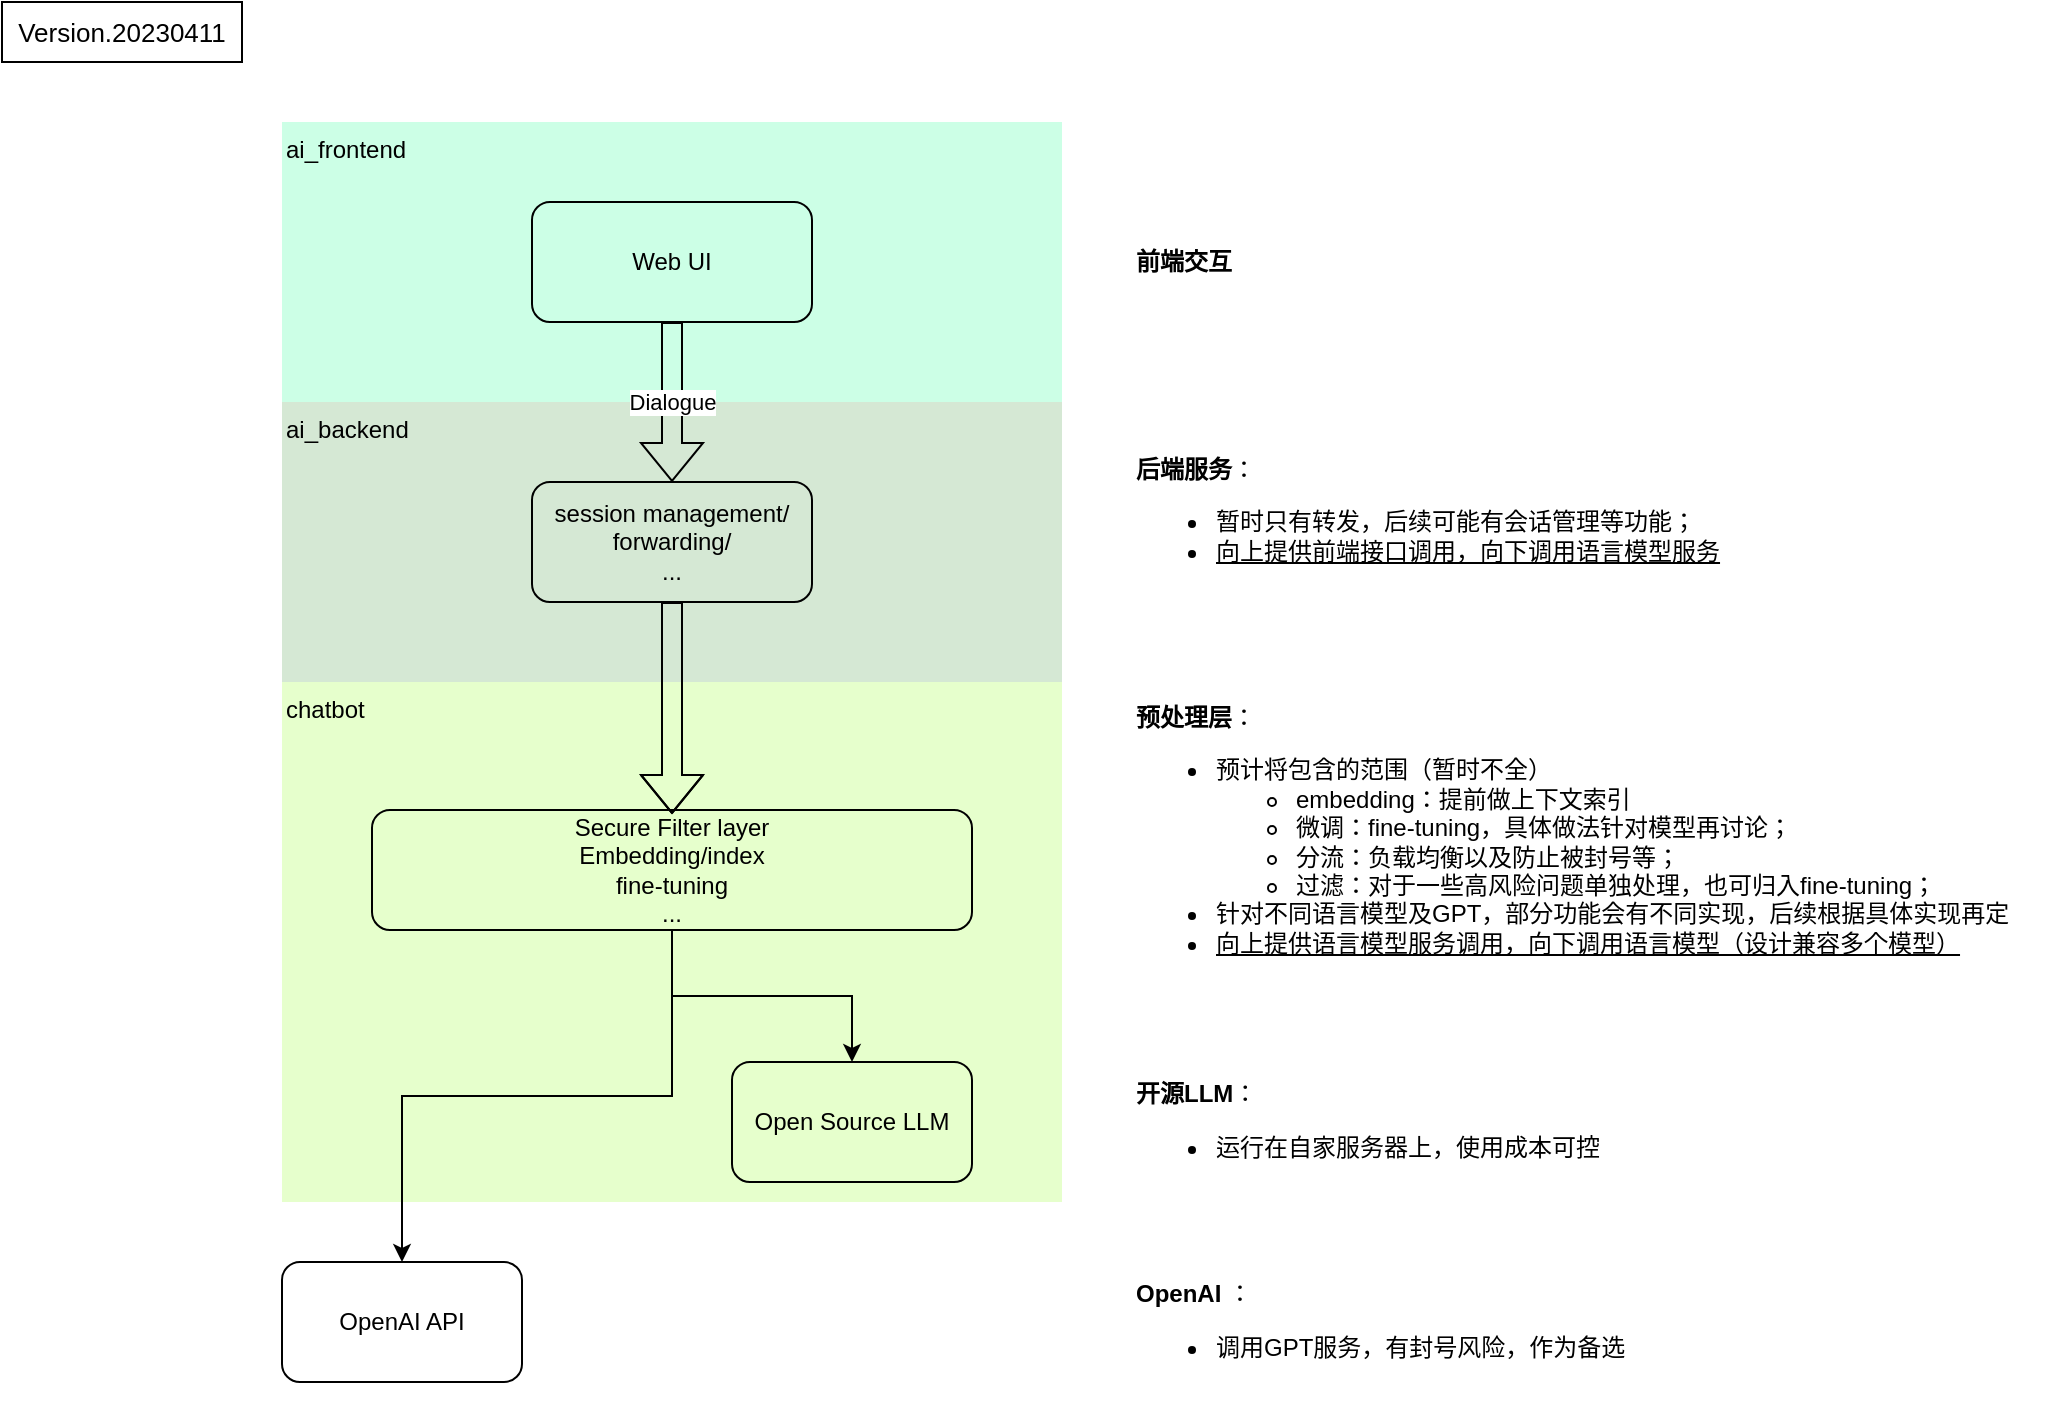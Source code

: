 <mxfile version="21.1.4" type="github">
  <diagram name="Page-1" id="XSkzn5fzGg9qevcozu5c">
    <mxGraphModel dx="1434" dy="697" grid="1" gridSize="10" guides="1" tooltips="1" connect="1" arrows="1" fold="1" page="1" pageScale="1" pageWidth="1169" pageHeight="827" math="0" shadow="0">
      <root>
        <mxCell id="0" />
        <mxCell id="1" parent="0" />
        <mxCell id="X22jmdS72TsK8F3db_Ze-1" value="Version.20230411" style="rounded=0;whiteSpace=wrap;html=1;labelBorderColor=none;fontSize=13;fillColor=none;" vertex="1" parent="1">
          <mxGeometry x="10" y="10" width="120" height="30" as="geometry" />
        </mxCell>
        <mxCell id="X22jmdS72TsK8F3db_Ze-2" value="ai_frontend" style="rounded=0;whiteSpace=wrap;html=1;fillColor=#CCFFE6;strokeColor=none;align=left;verticalAlign=top;" vertex="1" parent="1">
          <mxGeometry x="150" y="70" width="390" height="140" as="geometry" />
        </mxCell>
        <mxCell id="X22jmdS72TsK8F3db_Ze-3" value="chatbot" style="rounded=0;whiteSpace=wrap;html=1;fillColor=#E6FFCC;strokeColor=none;align=left;verticalAlign=top;" vertex="1" parent="1">
          <mxGeometry x="150" y="350" width="390" height="260" as="geometry" />
        </mxCell>
        <mxCell id="X22jmdS72TsK8F3db_Ze-12" value="ai_backend" style="rounded=0;whiteSpace=wrap;html=1;fillColor=#d5e8d4;strokeColor=none;align=left;verticalAlign=top;" vertex="1" parent="1">
          <mxGeometry x="150" y="210" width="390" height="140" as="geometry" />
        </mxCell>
        <mxCell id="X22jmdS72TsK8F3db_Ze-4" value="session management/&lt;br&gt;forwarding/ &lt;br&gt;..." style="rounded=1;whiteSpace=wrap;html=1;fillColor=none;" vertex="1" parent="1">
          <mxGeometry x="275" y="250" width="140" height="60" as="geometry" />
        </mxCell>
        <mxCell id="X22jmdS72TsK8F3db_Ze-16" style="edgeStyle=orthogonalEdgeStyle;rounded=0;orthogonalLoop=1;jettySize=auto;html=1;entryX=0.5;entryY=0;entryDx=0;entryDy=0;" edge="1" parent="1" source="X22jmdS72TsK8F3db_Ze-6" target="X22jmdS72TsK8F3db_Ze-14">
          <mxGeometry relative="1" as="geometry" />
        </mxCell>
        <mxCell id="X22jmdS72TsK8F3db_Ze-17" style="edgeStyle=orthogonalEdgeStyle;rounded=0;orthogonalLoop=1;jettySize=auto;html=1;entryX=0.5;entryY=0;entryDx=0;entryDy=0;" edge="1" parent="1" source="X22jmdS72TsK8F3db_Ze-6" target="X22jmdS72TsK8F3db_Ze-15">
          <mxGeometry relative="1" as="geometry" />
        </mxCell>
        <mxCell id="X22jmdS72TsK8F3db_Ze-6" value="Secure Filter layer&lt;br&gt;Embedding/index&lt;br&gt;fine-tuning&lt;br&gt;..." style="rounded=1;whiteSpace=wrap;html=1;fillColor=none;" vertex="1" parent="1">
          <mxGeometry x="195" y="414" width="300" height="60" as="geometry" />
        </mxCell>
        <mxCell id="X22jmdS72TsK8F3db_Ze-13" value="Dialogue" style="edgeStyle=orthogonalEdgeStyle;rounded=0;orthogonalLoop=1;jettySize=auto;html=1;entryX=0.5;entryY=0;entryDx=0;entryDy=0;shape=flexArrow;" edge="1" parent="1" source="X22jmdS72TsK8F3db_Ze-7" target="X22jmdS72TsK8F3db_Ze-4">
          <mxGeometry relative="1" as="geometry" />
        </mxCell>
        <mxCell id="X22jmdS72TsK8F3db_Ze-7" value="Web UI" style="rounded=1;whiteSpace=wrap;html=1;fillColor=none;" vertex="1" parent="1">
          <mxGeometry x="275" y="110" width="140" height="60" as="geometry" />
        </mxCell>
        <mxCell id="X22jmdS72TsK8F3db_Ze-9" value="" style="shape=flexArrow;endArrow=classic;html=1;rounded=0;exitX=0.5;exitY=1;exitDx=0;exitDy=0;entryX=0.5;entryY=0;entryDx=0;entryDy=0;noEdgeStyle=1;orthogonal=1;labelBackgroundColor=#33FFFF;fontColor=#3333FF;width=10;" edge="1" parent="1" source="X22jmdS72TsK8F3db_Ze-4">
          <mxGeometry width="50" height="50" relative="1" as="geometry">
            <mxPoint x="865" y="270" as="sourcePoint" />
            <mxPoint x="345" y="416" as="targetPoint" />
            <Array as="points">
              <mxPoint x="345" y="342" />
              <mxPoint x="345" y="418" />
            </Array>
            <mxPoint as="offset" />
          </mxGeometry>
        </mxCell>
        <mxCell id="X22jmdS72TsK8F3db_Ze-14" value="Open Source LLM" style="rounded=1;whiteSpace=wrap;html=1;fillColor=none;" vertex="1" parent="1">
          <mxGeometry x="375" y="540" width="120" height="60" as="geometry" />
        </mxCell>
        <mxCell id="X22jmdS72TsK8F3db_Ze-15" value="OpenAI API" style="rounded=1;whiteSpace=wrap;html=1;fillColor=none;" vertex="1" parent="1">
          <mxGeometry x="150" y="640" width="120" height="60" as="geometry" />
        </mxCell>
        <mxCell id="X22jmdS72TsK8F3db_Ze-18" value="&lt;b&gt;前端交互&lt;/b&gt;" style="text;html=1;align=left;verticalAlign=middle;resizable=0;points=[];autosize=1;strokeColor=none;fillColor=none;" vertex="1" parent="1">
          <mxGeometry x="575" y="125" width="70" height="30" as="geometry" />
        </mxCell>
        <mxCell id="X22jmdS72TsK8F3db_Ze-19" value="&lt;b&gt;后端服务&lt;/b&gt;：&lt;br&gt;&lt;ul&gt;&lt;li&gt;暂时只有转发，后续可能有会话管理等功能；&lt;/li&gt;&lt;li&gt;&lt;u&gt;向上提供前端接口调用，向下调用语言模型服务&lt;/u&gt;&lt;/li&gt;&lt;/ul&gt;" style="text;html=1;align=left;verticalAlign=middle;resizable=0;points=[];autosize=1;strokeColor=none;fillColor=none;" vertex="1" parent="1">
          <mxGeometry x="575" y="230" width="320" height="80" as="geometry" />
        </mxCell>
        <mxCell id="X22jmdS72TsK8F3db_Ze-20" value="&lt;b&gt;预处理层&lt;/b&gt;：&lt;br&gt;&lt;ul&gt;&lt;li&gt;预计将包含的范围（暂时不全）&lt;/li&gt;&lt;ul&gt;&lt;li&gt;embedding：提前做上下文索引&lt;/li&gt;&lt;/ul&gt;&lt;ul&gt;&lt;li&gt;微调：fine-tuning，具体做法针对模型再讨论；&lt;/li&gt;&lt;li&gt;分流：负载均衡以及防止被封号等；&lt;/li&gt;&lt;li&gt;过滤：对于一些高风险问题单独处理，也可归入fine-tuning；&lt;/li&gt;&lt;/ul&gt;&lt;li&gt;针对不同语言模型及GPT，部分功能会有不同实现，后续根据具体实现再定&lt;/li&gt;&lt;li&gt;&lt;u&gt;向上提供语言模型服务调用，向下调用语言模型（设计兼容多个模型）&lt;/u&gt;&lt;/li&gt;&lt;/ul&gt;" style="text;html=1;align=left;verticalAlign=middle;resizable=0;points=[];autosize=1;strokeColor=none;fillColor=none;" vertex="1" parent="1">
          <mxGeometry x="575" y="355" width="460" height="150" as="geometry" />
        </mxCell>
        <mxCell id="X22jmdS72TsK8F3db_Ze-21" value="&lt;b&gt;开源LLM&lt;/b&gt;：&lt;br&gt;&lt;ul&gt;&lt;li&gt;运行在自家服务器上，使用成本可控&lt;/li&gt;&lt;/ul&gt;" style="text;html=1;align=left;verticalAlign=middle;resizable=0;points=[];autosize=1;strokeColor=none;fillColor=none;" vertex="1" parent="1">
          <mxGeometry x="575" y="540" width="260" height="70" as="geometry" />
        </mxCell>
        <mxCell id="X22jmdS72TsK8F3db_Ze-22" value="&lt;b&gt;OpenAI&amp;nbsp;&lt;/b&gt;：&lt;br&gt;&lt;ul&gt;&lt;li&gt;调用GPT服务，有封号风险，作为备选&lt;/li&gt;&lt;/ul&gt;" style="text;html=1;align=left;verticalAlign=middle;resizable=0;points=[];autosize=1;strokeColor=none;fillColor=none;" vertex="1" parent="1">
          <mxGeometry x="575" y="640" width="270" height="70" as="geometry" />
        </mxCell>
      </root>
    </mxGraphModel>
  </diagram>
</mxfile>
